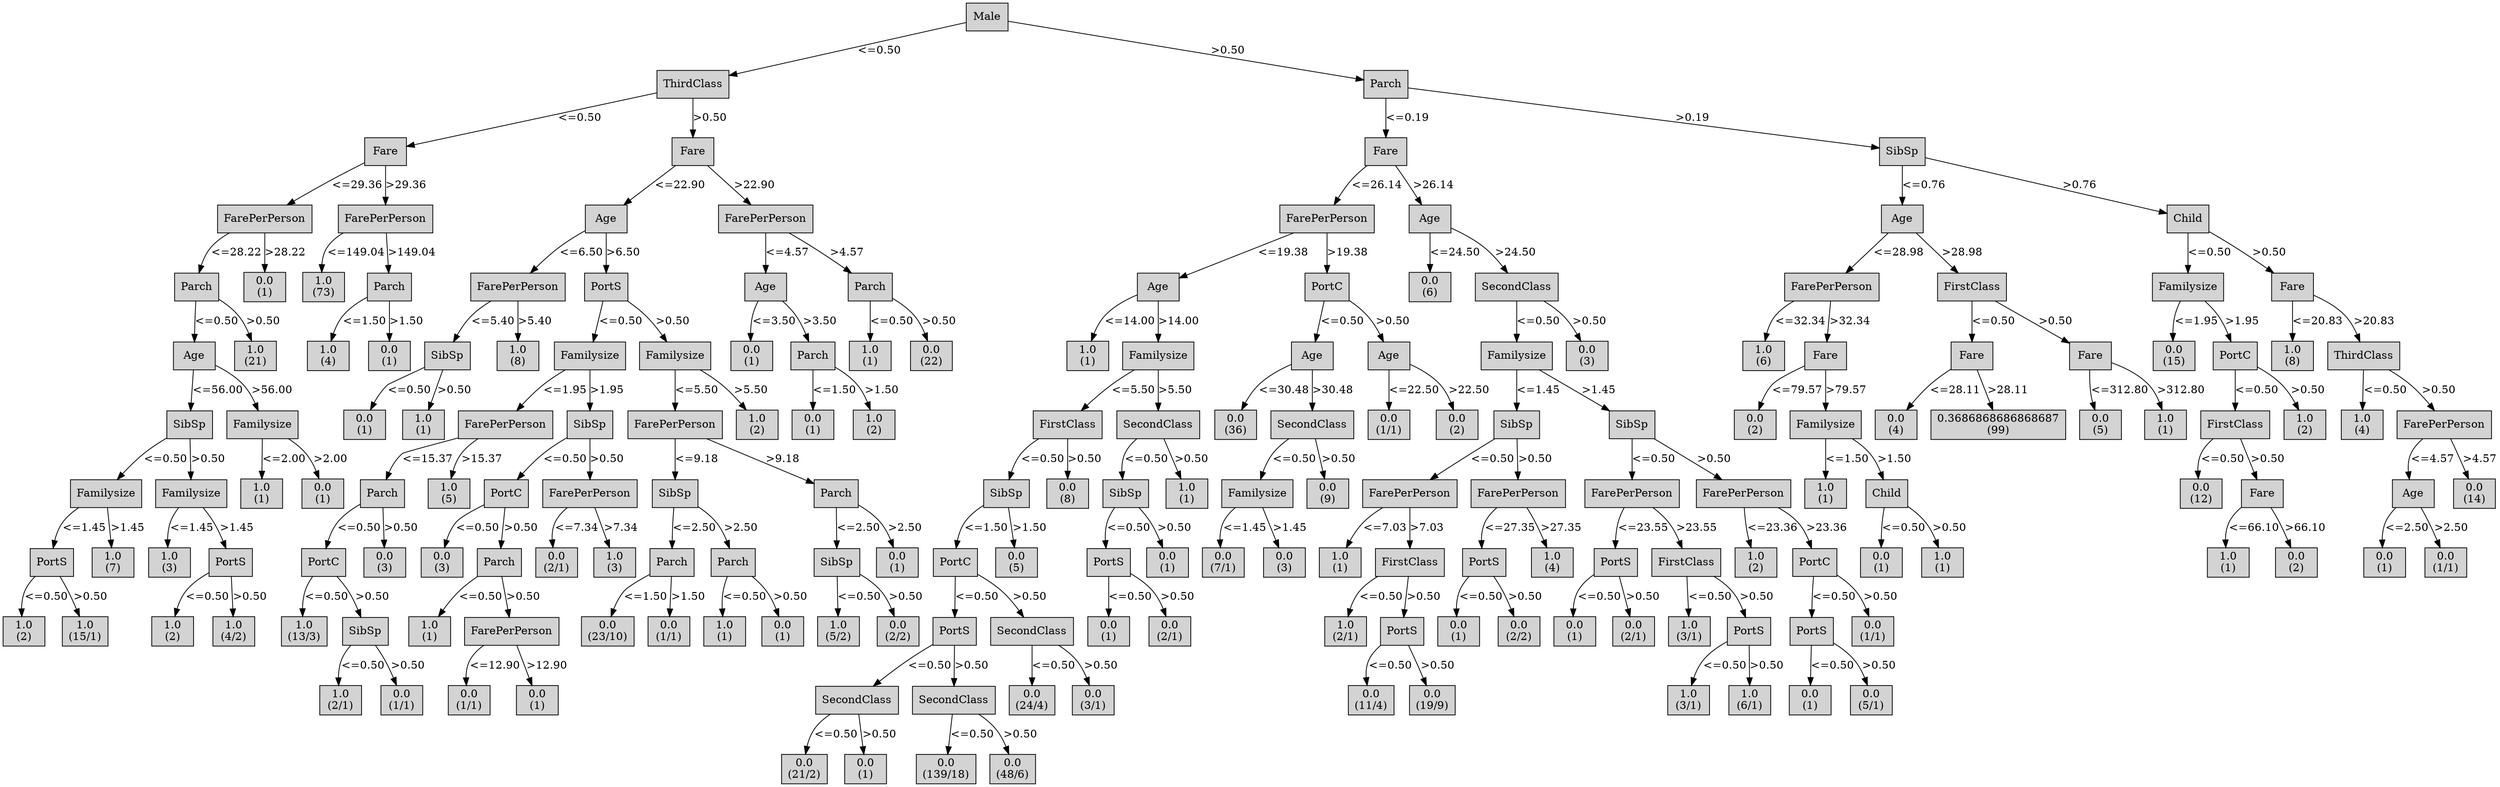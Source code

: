 digraph ID3_Tree {
"0" [shape=box, style=filled, label="Male
", weight=1]
"1" [shape=box, style=filled, label="ThirdClass
", weight=2]
0 -> 1 [ label = "<=0.50"];
"2" [shape=box, style=filled, label="Fare
", weight=3]
1 -> 2 [ label = "<=0.50"];
"3" [shape=box, style=filled, label="FarePerPerson
", weight=4]
2 -> 3 [ label = "<=29.36"];
"4" [shape=box, style=filled, label="Parch
", weight=5]
3 -> 4 [ label = "<=28.22"];
"5" [shape=box, style=filled, label="Age
", weight=6]
4 -> 5 [ label = "<=0.50"];
"6" [shape=box, style=filled, label="SibSp
", weight=7]
5 -> 6 [ label = "<=56.00"];
"7" [shape=box, style=filled, label="Familysize
", weight=8]
6 -> 7 [ label = "<=0.50"];
"8" [shape=box, style=filled, label="PortS
", weight=9]
7 -> 8 [ label = "<=1.45"];
"9" [shape=box, style=filled, label="1.0
(2)
", weight=10]
8 -> 9 [ label = "<=0.50"];
"10" [shape=box, style=filled, label="1.0
(15/1)
", weight=10]
8 -> 10 [ label = ">0.50"];
"11" [shape=box, style=filled, label="1.0
(7)
", weight=9]
7 -> 11 [ label = ">1.45"];
"12" [shape=box, style=filled, label="Familysize
", weight=8]
6 -> 12 [ label = ">0.50"];
"13" [shape=box, style=filled, label="1.0
(3)
", weight=9]
12 -> 13 [ label = "<=1.45"];
"14" [shape=box, style=filled, label="PortS
", weight=9]
12 -> 14 [ label = ">1.45"];
"15" [shape=box, style=filled, label="1.0
(2)
", weight=10]
14 -> 15 [ label = "<=0.50"];
"16" [shape=box, style=filled, label="1.0
(4/2)
", weight=10]
14 -> 16 [ label = ">0.50"];
"17" [shape=box, style=filled, label="Familysize
", weight=7]
5 -> 17 [ label = ">56.00"];
"18" [shape=box, style=filled, label="1.0
(1)
", weight=8]
17 -> 18 [ label = "<=2.00"];
"19" [shape=box, style=filled, label="0.0
(1)
", weight=8]
17 -> 19 [ label = ">2.00"];
"20" [shape=box, style=filled, label="1.0
(21)
", weight=6]
4 -> 20 [ label = ">0.50"];
"21" [shape=box, style=filled, label="0.0
(1)
", weight=5]
3 -> 21 [ label = ">28.22"];
"22" [shape=box, style=filled, label="FarePerPerson
", weight=4]
2 -> 22 [ label = ">29.36"];
"23" [shape=box, style=filled, label="1.0
(73)
", weight=5]
22 -> 23 [ label = "<=149.04"];
"24" [shape=box, style=filled, label="Parch
", weight=5]
22 -> 24 [ label = ">149.04"];
"25" [shape=box, style=filled, label="1.0
(4)
", weight=6]
24 -> 25 [ label = "<=1.50"];
"26" [shape=box, style=filled, label="0.0
(1)
", weight=6]
24 -> 26 [ label = ">1.50"];
"27" [shape=box, style=filled, label="Fare
", weight=3]
1 -> 27 [ label = ">0.50"];
"28" [shape=box, style=filled, label="Age
", weight=4]
27 -> 28 [ label = "<=22.90"];
"29" [shape=box, style=filled, label="FarePerPerson
", weight=5]
28 -> 29 [ label = "<=6.50"];
"30" [shape=box, style=filled, label="SibSp
", weight=6]
29 -> 30 [ label = "<=5.40"];
"31" [shape=box, style=filled, label="0.0
(1)
", weight=7]
30 -> 31 [ label = "<=0.50"];
"32" [shape=box, style=filled, label="1.0
(1)
", weight=7]
30 -> 32 [ label = ">0.50"];
"33" [shape=box, style=filled, label="1.0
(8)
", weight=6]
29 -> 33 [ label = ">5.40"];
"34" [shape=box, style=filled, label="PortS
", weight=5]
28 -> 34 [ label = ">6.50"];
"35" [shape=box, style=filled, label="Familysize
", weight=6]
34 -> 35 [ label = "<=0.50"];
"36" [shape=box, style=filled, label="FarePerPerson
", weight=7]
35 -> 36 [ label = "<=1.95"];
"37" [shape=box, style=filled, label="Parch
", weight=8]
36 -> 37 [ label = "<=15.37"];
"38" [shape=box, style=filled, label="PortC
", weight=9]
37 -> 38 [ label = "<=0.50"];
"39" [shape=box, style=filled, label="1.0
(13/3)
", weight=10]
38 -> 39 [ label = "<=0.50"];
"40" [shape=box, style=filled, label="SibSp
", weight=10]
38 -> 40 [ label = ">0.50"];
"41" [shape=box, style=filled, label="1.0
(2/1)
", weight=11]
40 -> 41 [ label = "<=0.50"];
"42" [shape=box, style=filled, label="0.0
(1/1)
", weight=11]
40 -> 42 [ label = ">0.50"];
"43" [shape=box, style=filled, label="0.0
(3)
", weight=9]
37 -> 43 [ label = ">0.50"];
"44" [shape=box, style=filled, label="1.0
(5)
", weight=8]
36 -> 44 [ label = ">15.37"];
"45" [shape=box, style=filled, label="SibSp
", weight=7]
35 -> 45 [ label = ">1.95"];
"46" [shape=box, style=filled, label="PortC
", weight=8]
45 -> 46 [ label = "<=0.50"];
"47" [shape=box, style=filled, label="0.0
(3)
", weight=9]
46 -> 47 [ label = "<=0.50"];
"48" [shape=box, style=filled, label="Parch
", weight=9]
46 -> 48 [ label = ">0.50"];
"49" [shape=box, style=filled, label="1.0
(1)
", weight=10]
48 -> 49 [ label = "<=0.50"];
"50" [shape=box, style=filled, label="FarePerPerson
", weight=10]
48 -> 50 [ label = ">0.50"];
"51" [shape=box, style=filled, label="0.0
(1/1)
", weight=11]
50 -> 51 [ label = "<=12.90"];
"52" [shape=box, style=filled, label="0.0
(1)
", weight=11]
50 -> 52 [ label = ">12.90"];
"53" [shape=box, style=filled, label="FarePerPerson
", weight=8]
45 -> 53 [ label = ">0.50"];
"54" [shape=box, style=filled, label="0.0
(2/1)
", weight=9]
53 -> 54 [ label = "<=7.34"];
"55" [shape=box, style=filled, label="1.0
(3)
", weight=9]
53 -> 55 [ label = ">7.34"];
"56" [shape=box, style=filled, label="Familysize
", weight=6]
34 -> 56 [ label = ">0.50"];
"57" [shape=box, style=filled, label="FarePerPerson
", weight=7]
56 -> 57 [ label = "<=5.50"];
"58" [shape=box, style=filled, label="SibSp
", weight=8]
57 -> 58 [ label = "<=9.18"];
"59" [shape=box, style=filled, label="Parch
", weight=9]
58 -> 59 [ label = "<=2.50"];
"60" [shape=box, style=filled, label="0.0
(23/10)
", weight=10]
59 -> 60 [ label = "<=1.50"];
"61" [shape=box, style=filled, label="0.0
(1/1)
", weight=10]
59 -> 61 [ label = ">1.50"];
"62" [shape=box, style=filled, label="Parch
", weight=9]
58 -> 62 [ label = ">2.50"];
"63" [shape=box, style=filled, label="1.0
(1)
", weight=10]
62 -> 63 [ label = "<=0.50"];
"64" [shape=box, style=filled, label="0.0
(1)
", weight=10]
62 -> 64 [ label = ">0.50"];
"65" [shape=box, style=filled, label="Parch
", weight=8]
57 -> 65 [ label = ">9.18"];
"66" [shape=box, style=filled, label="SibSp
", weight=9]
65 -> 66 [ label = "<=2.50"];
"67" [shape=box, style=filled, label="1.0
(5/2)
", weight=10]
66 -> 67 [ label = "<=0.50"];
"68" [shape=box, style=filled, label="0.0
(2/2)
", weight=10]
66 -> 68 [ label = ">0.50"];
"69" [shape=box, style=filled, label="0.0
(1)
", weight=9]
65 -> 69 [ label = ">2.50"];
"70" [shape=box, style=filled, label="1.0
(2)
", weight=7]
56 -> 70 [ label = ">5.50"];
"71" [shape=box, style=filled, label="FarePerPerson
", weight=4]
27 -> 71 [ label = ">22.90"];
"72" [shape=box, style=filled, label="Age
", weight=5]
71 -> 72 [ label = "<=4.57"];
"73" [shape=box, style=filled, label="0.0
(1)
", weight=6]
72 -> 73 [ label = "<=3.50"];
"74" [shape=box, style=filled, label="Parch
", weight=6]
72 -> 74 [ label = ">3.50"];
"75" [shape=box, style=filled, label="0.0
(1)
", weight=7]
74 -> 75 [ label = "<=1.50"];
"76" [shape=box, style=filled, label="1.0
(2)
", weight=7]
74 -> 76 [ label = ">1.50"];
"77" [shape=box, style=filled, label="Parch
", weight=5]
71 -> 77 [ label = ">4.57"];
"78" [shape=box, style=filled, label="1.0
(1)
", weight=6]
77 -> 78 [ label = "<=0.50"];
"79" [shape=box, style=filled, label="0.0
(22)
", weight=6]
77 -> 79 [ label = ">0.50"];
"80" [shape=box, style=filled, label="Parch
", weight=2]
0 -> 80 [ label = ">0.50"];
"81" [shape=box, style=filled, label="Fare
", weight=3]
80 -> 81 [ label = "<=0.19"];
"82" [shape=box, style=filled, label="FarePerPerson
", weight=4]
81 -> 82 [ label = "<=26.14"];
"83" [shape=box, style=filled, label="Age
", weight=5]
82 -> 83 [ label = "<=19.38"];
"84" [shape=box, style=filled, label="1.0
(1)
", weight=6]
83 -> 84 [ label = "<=14.00"];
"85" [shape=box, style=filled, label="Familysize
", weight=6]
83 -> 85 [ label = ">14.00"];
"86" [shape=box, style=filled, label="FirstClass
", weight=7]
85 -> 86 [ label = "<=5.50"];
"87" [shape=box, style=filled, label="SibSp
", weight=8]
86 -> 87 [ label = "<=0.50"];
"88" [shape=box, style=filled, label="PortC
", weight=9]
87 -> 88 [ label = "<=1.50"];
"89" [shape=box, style=filled, label="PortS
", weight=10]
88 -> 89 [ label = "<=0.50"];
"90" [shape=box, style=filled, label="SecondClass
", weight=11]
89 -> 90 [ label = "<=0.50"];
"91" [shape=box, style=filled, label="0.0
(21/2)
", weight=12]
90 -> 91 [ label = "<=0.50"];
"92" [shape=box, style=filled, label="0.0
(1)
", weight=12]
90 -> 92 [ label = ">0.50"];
"93" [shape=box, style=filled, label="SecondClass
", weight=11]
89 -> 93 [ label = ">0.50"];
"94" [shape=box, style=filled, label="0.0
(139/18)
", weight=12]
93 -> 94 [ label = "<=0.50"];
"95" [shape=box, style=filled, label="0.0
(48/6)
", weight=12]
93 -> 95 [ label = ">0.50"];
"96" [shape=box, style=filled, label="SecondClass
", weight=10]
88 -> 96 [ label = ">0.50"];
"97" [shape=box, style=filled, label="0.0
(24/4)
", weight=11]
96 -> 97 [ label = "<=0.50"];
"98" [shape=box, style=filled, label="0.0
(3/1)
", weight=11]
96 -> 98 [ label = ">0.50"];
"99" [shape=box, style=filled, label="0.0
(5)
", weight=9]
87 -> 99 [ label = ">1.50"];
"100" [shape=box, style=filled, label="0.0
(8)
", weight=8]
86 -> 100 [ label = ">0.50"];
"101" [shape=box, style=filled, label="SecondClass
", weight=7]
85 -> 101 [ label = ">5.50"];
"102" [shape=box, style=filled, label="SibSp
", weight=8]
101 -> 102 [ label = "<=0.50"];
"103" [shape=box, style=filled, label="PortS
", weight=9]
102 -> 103 [ label = "<=0.50"];
"104" [shape=box, style=filled, label="0.0
(1)
", weight=10]
103 -> 104 [ label = "<=0.50"];
"105" [shape=box, style=filled, label="0.0
(2/1)
", weight=10]
103 -> 105 [ label = ">0.50"];
"106" [shape=box, style=filled, label="0.0
(1)
", weight=9]
102 -> 106 [ label = ">0.50"];
"107" [shape=box, style=filled, label="1.0
(1)
", weight=8]
101 -> 107 [ label = ">0.50"];
"108" [shape=box, style=filled, label="PortC
", weight=5]
82 -> 108 [ label = ">19.38"];
"109" [shape=box, style=filled, label="Age
", weight=6]
108 -> 109 [ label = "<=0.50"];
"110" [shape=box, style=filled, label="0.0
(36)
", weight=7]
109 -> 110 [ label = "<=30.48"];
"111" [shape=box, style=filled, label="SecondClass
", weight=7]
109 -> 111 [ label = ">30.48"];
"112" [shape=box, style=filled, label="Familysize
", weight=8]
111 -> 112 [ label = "<=0.50"];
"113" [shape=box, style=filled, label="0.0
(7/1)
", weight=9]
112 -> 113 [ label = "<=1.45"];
"114" [shape=box, style=filled, label="0.0
(3)
", weight=9]
112 -> 114 [ label = ">1.45"];
"115" [shape=box, style=filled, label="0.0
(9)
", weight=8]
111 -> 115 [ label = ">0.50"];
"116" [shape=box, style=filled, label="Age
", weight=6]
108 -> 116 [ label = ">0.50"];
"117" [shape=box, style=filled, label="0.0
(1/1)
", weight=7]
116 -> 117 [ label = "<=22.50"];
"118" [shape=box, style=filled, label="0.0
(2)
", weight=7]
116 -> 118 [ label = ">22.50"];
"119" [shape=box, style=filled, label="Age
", weight=4]
81 -> 119 [ label = ">26.14"];
"120" [shape=box, style=filled, label="0.0
(6)
", weight=5]
119 -> 120 [ label = "<=24.50"];
"121" [shape=box, style=filled, label="SecondClass
", weight=5]
119 -> 121 [ label = ">24.50"];
"122" [shape=box, style=filled, label="Familysize
", weight=6]
121 -> 122 [ label = "<=0.50"];
"123" [shape=box, style=filled, label="SibSp
", weight=7]
122 -> 123 [ label = "<=1.45"];
"124" [shape=box, style=filled, label="FarePerPerson
", weight=8]
123 -> 124 [ label = "<=0.50"];
"125" [shape=box, style=filled, label="1.0
(1)
", weight=9]
124 -> 125 [ label = "<=7.03"];
"126" [shape=box, style=filled, label="FirstClass
", weight=9]
124 -> 126 [ label = ">7.03"];
"127" [shape=box, style=filled, label="1.0
(2/1)
", weight=10]
126 -> 127 [ label = "<=0.50"];
"128" [shape=box, style=filled, label="PortS
", weight=10]
126 -> 128 [ label = ">0.50"];
"129" [shape=box, style=filled, label="0.0
(11/4)
", weight=11]
128 -> 129 [ label = "<=0.50"];
"130" [shape=box, style=filled, label="0.0
(19/9)
", weight=11]
128 -> 130 [ label = ">0.50"];
"131" [shape=box, style=filled, label="FarePerPerson
", weight=8]
123 -> 131 [ label = ">0.50"];
"132" [shape=box, style=filled, label="PortS
", weight=9]
131 -> 132 [ label = "<=27.35"];
"133" [shape=box, style=filled, label="0.0
(1)
", weight=10]
132 -> 133 [ label = "<=0.50"];
"134" [shape=box, style=filled, label="0.0
(2/2)
", weight=10]
132 -> 134 [ label = ">0.50"];
"135" [shape=box, style=filled, label="1.0
(4)
", weight=9]
131 -> 135 [ label = ">27.35"];
"136" [shape=box, style=filled, label="SibSp
", weight=7]
122 -> 136 [ label = ">1.45"];
"137" [shape=box, style=filled, label="FarePerPerson
", weight=8]
136 -> 137 [ label = "<=0.50"];
"138" [shape=box, style=filled, label="PortS
", weight=9]
137 -> 138 [ label = "<=23.55"];
"139" [shape=box, style=filled, label="0.0
(1)
", weight=10]
138 -> 139 [ label = "<=0.50"];
"140" [shape=box, style=filled, label="0.0
(2/1)
", weight=10]
138 -> 140 [ label = ">0.50"];
"141" [shape=box, style=filled, label="FirstClass
", weight=9]
137 -> 141 [ label = ">23.55"];
"142" [shape=box, style=filled, label="1.0
(3/1)
", weight=10]
141 -> 142 [ label = "<=0.50"];
"143" [shape=box, style=filled, label="PortS
", weight=10]
141 -> 143 [ label = ">0.50"];
"144" [shape=box, style=filled, label="1.0
(3/1)
", weight=11]
143 -> 144 [ label = "<=0.50"];
"145" [shape=box, style=filled, label="1.0
(6/1)
", weight=11]
143 -> 145 [ label = ">0.50"];
"146" [shape=box, style=filled, label="FarePerPerson
", weight=8]
136 -> 146 [ label = ">0.50"];
"147" [shape=box, style=filled, label="1.0
(2)
", weight=9]
146 -> 147 [ label = "<=23.36"];
"148" [shape=box, style=filled, label="PortC
", weight=9]
146 -> 148 [ label = ">23.36"];
"149" [shape=box, style=filled, label="PortS
", weight=10]
148 -> 149 [ label = "<=0.50"];
"150" [shape=box, style=filled, label="0.0
(1)
", weight=11]
149 -> 150 [ label = "<=0.50"];
"151" [shape=box, style=filled, label="0.0
(5/1)
", weight=11]
149 -> 151 [ label = ">0.50"];
"152" [shape=box, style=filled, label="0.0
(1/1)
", weight=10]
148 -> 152 [ label = ">0.50"];
"153" [shape=box, style=filled, label="0.0
(3)
", weight=6]
121 -> 153 [ label = ">0.50"];
"154" [shape=box, style=filled, label="SibSp
", weight=3]
80 -> 154 [ label = ">0.19"];
"155" [shape=box, style=filled, label="Age
", weight=4]
154 -> 155 [ label = "<=0.76"];
"156" [shape=box, style=filled, label="FarePerPerson
", weight=5]
155 -> 156 [ label = "<=28.98"];
"157" [shape=box, style=filled, label="1.0
(6)
", weight=6]
156 -> 157 [ label = "<=32.34"];
"158" [shape=box, style=filled, label="Fare
", weight=6]
156 -> 158 [ label = ">32.34"];
"159" [shape=box, style=filled, label="0.0
(2)
", weight=7]
158 -> 159 [ label = "<=79.57"];
"160" [shape=box, style=filled, label="Familysize
", weight=7]
158 -> 160 [ label = ">79.57"];
"161" [shape=box, style=filled, label="1.0
(1)
", weight=8]
160 -> 161 [ label = "<=1.50"];
"162" [shape=box, style=filled, label="Child
", weight=8]
160 -> 162 [ label = ">1.50"];
"163" [shape=box, style=filled, label="0.0
(1)
", weight=9]
162 -> 163 [ label = "<=0.50"];
"164" [shape=box, style=filled, label="1.0
(1)
", weight=9]
162 -> 164 [ label = ">0.50"];
"165" [shape=box, style=filled, label="FirstClass
", weight=5]
155 -> 165 [ label = ">28.98"];
"166" [shape=box, style=filled, label="Fare
", weight=6]
165 -> 166 [ label = "<=0.50"];
"167" [shape=box, style=filled, label="0.0
(4)
", weight=7]
166 -> 167 [ label = "<=28.11"];
"168" [shape=box, style=filled, label="0.3686868686868687
(99)
", weight=7]
166 -> 168 [ label = ">28.11"];
"169" [shape=box, style=filled, label="Fare
", weight=6]
165 -> 169 [ label = ">0.50"];
"170" [shape=box, style=filled, label="0.0
(5)
", weight=7]
169 -> 170 [ label = "<=312.80"];
"171" [shape=box, style=filled, label="1.0
(1)
", weight=7]
169 -> 171 [ label = ">312.80"];
"172" [shape=box, style=filled, label="Child
", weight=4]
154 -> 172 [ label = ">0.76"];
"173" [shape=box, style=filled, label="Familysize
", weight=5]
172 -> 173 [ label = "<=0.50"];
"174" [shape=box, style=filled, label="0.0
(15)
", weight=6]
173 -> 174 [ label = "<=1.95"];
"175" [shape=box, style=filled, label="PortC
", weight=6]
173 -> 175 [ label = ">1.95"];
"176" [shape=box, style=filled, label="FirstClass
", weight=7]
175 -> 176 [ label = "<=0.50"];
"177" [shape=box, style=filled, label="0.0
(12)
", weight=8]
176 -> 177 [ label = "<=0.50"];
"178" [shape=box, style=filled, label="Fare
", weight=8]
176 -> 178 [ label = ">0.50"];
"179" [shape=box, style=filled, label="1.0
(1)
", weight=9]
178 -> 179 [ label = "<=66.10"];
"180" [shape=box, style=filled, label="0.0
(2)
", weight=9]
178 -> 180 [ label = ">66.10"];
"181" [shape=box, style=filled, label="1.0
(2)
", weight=7]
175 -> 181 [ label = ">0.50"];
"182" [shape=box, style=filled, label="Fare
", weight=5]
172 -> 182 [ label = ">0.50"];
"183" [shape=box, style=filled, label="1.0
(8)
", weight=6]
182 -> 183 [ label = "<=20.83"];
"184" [shape=box, style=filled, label="ThirdClass
", weight=6]
182 -> 184 [ label = ">20.83"];
"185" [shape=box, style=filled, label="1.0
(4)
", weight=7]
184 -> 185 [ label = "<=0.50"];
"186" [shape=box, style=filled, label="FarePerPerson
", weight=7]
184 -> 186 [ label = ">0.50"];
"187" [shape=box, style=filled, label="Age
", weight=8]
186 -> 187 [ label = "<=4.57"];
"188" [shape=box, style=filled, label="0.0
(1)
", weight=9]
187 -> 188 [ label = "<=2.50"];
"189" [shape=box, style=filled, label="0.0
(1/1)
", weight=9]
187 -> 189 [ label = ">2.50"];
"190" [shape=box, style=filled, label="0.0
(14)
", weight=8]
186 -> 190 [ label = ">4.57"];
{rank=same; 0;};
{rank=same; 9;10;15;16;39;40;49;50;60;61;63;64;67;68;89;96;104;105;127;128;133;134;139;140;142;143;149;152;};
{rank=same; 41;42;51;52;90;93;97;98;129;130;144;145;150;151;};
{rank=same; 91;92;94;95;};
{rank=same; 1;80;};
{rank=same; 2;27;81;154;};
{rank=same; 3;22;28;71;82;119;155;172;};
{rank=same; 4;21;23;24;29;34;72;77;83;108;120;121;156;165;173;182;};
{rank=same; 5;20;25;26;30;33;35;56;73;74;78;79;84;85;109;116;122;153;157;158;166;169;174;175;183;184;};
{rank=same; 6;17;31;32;36;45;57;70;75;76;86;101;110;111;117;118;123;136;159;160;167;168;170;171;176;181;185;186;};
{rank=same; 7;12;18;19;37;44;46;53;58;65;87;100;102;107;112;115;124;131;137;146;161;162;177;178;187;190;};
{rank=same; 8;11;13;14;38;43;47;48;54;55;59;62;66;69;88;99;103;106;113;114;125;126;132;135;138;141;147;148;163;164;179;180;188;189;};
}